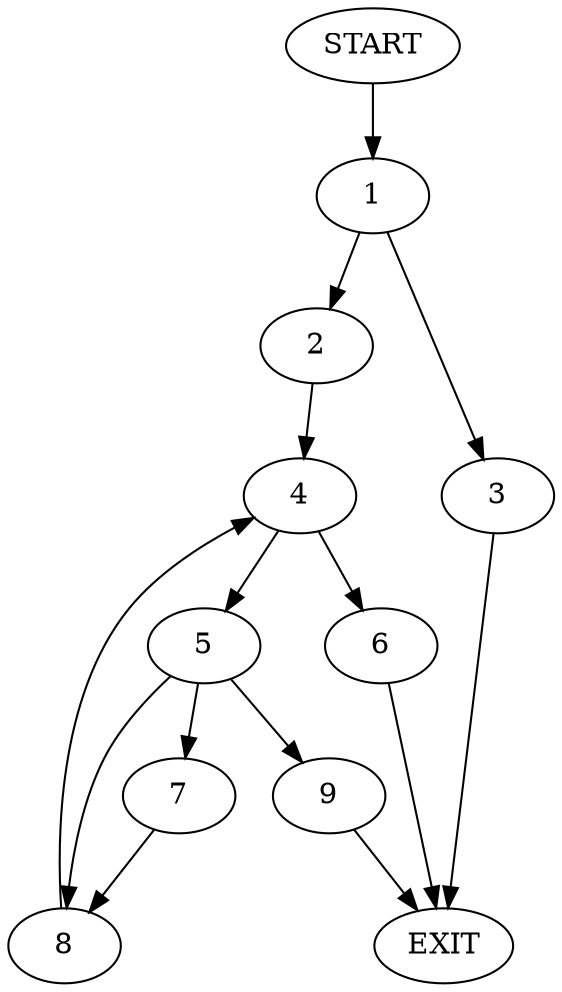 digraph {
0 [label="START"]
10 [label="EXIT"]
0 -> 1
1 -> 2
1 -> 3
3 -> 10
2 -> 4
4 -> 5
4 -> 6
5 -> 7
5 -> 8
5 -> 9
6 -> 10
8 -> 4
7 -> 8
9 -> 10
}
